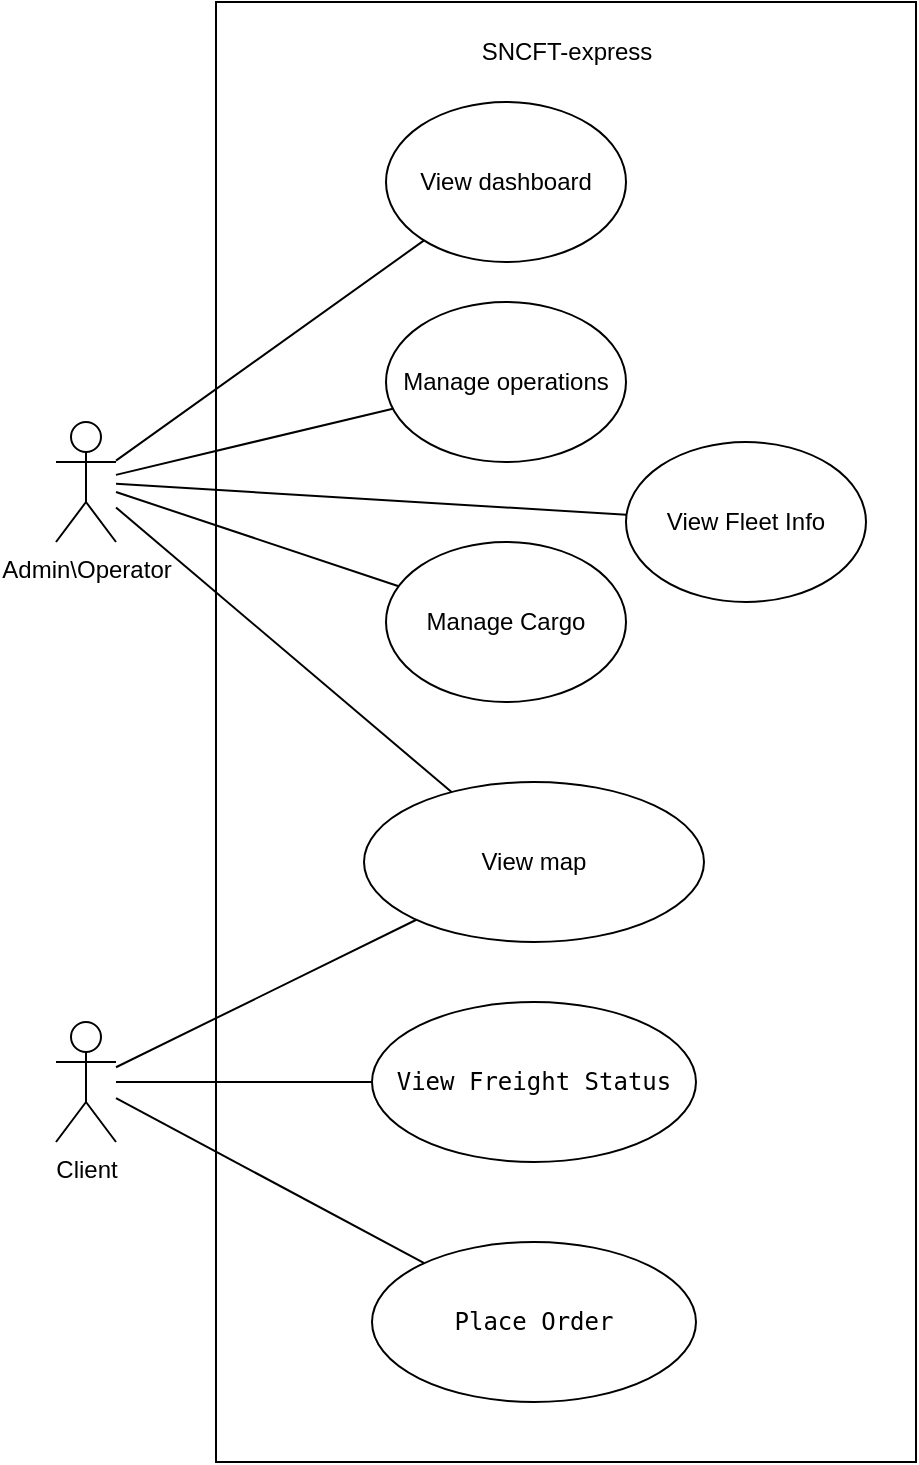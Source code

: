 <mxfile version="24.7.10">
  <diagram name="Page-1" id="23Lkt4xTfmKrICEPApLP">
    <mxGraphModel dx="1500" dy="797" grid="1" gridSize="10" guides="1" tooltips="1" connect="1" arrows="1" fold="1" page="1" pageScale="1" pageWidth="850" pageHeight="1100" math="0" shadow="0">
      <root>
        <mxCell id="0" />
        <mxCell id="1" parent="0" />
        <mxCell id="yOTFBE5Q1elsiA0LsI01-1" value="Admin\Operator" style="shape=umlActor;verticalLabelPosition=bottom;verticalAlign=top;html=1;outlineConnect=0;" vertex="1" parent="1">
          <mxGeometry x="230" y="400" width="30" height="60" as="geometry" />
        </mxCell>
        <mxCell id="yOTFBE5Q1elsiA0LsI01-2" value="&lt;div&gt;Client&lt;/div&gt;&lt;div&gt;&lt;br&gt;&lt;/div&gt;" style="shape=umlActor;verticalLabelPosition=bottom;verticalAlign=top;html=1;outlineConnect=0;" vertex="1" parent="1">
          <mxGeometry x="230" y="700" width="30" height="60" as="geometry" />
        </mxCell>
        <mxCell id="yOTFBE5Q1elsiA0LsI01-3" value="View dashboard" style="ellipse;whiteSpace=wrap;html=1;" vertex="1" parent="1">
          <mxGeometry x="395" y="240" width="120" height="80" as="geometry" />
        </mxCell>
        <mxCell id="yOTFBE5Q1elsiA0LsI01-4" value="Manage operations" style="ellipse;whiteSpace=wrap;html=1;" vertex="1" parent="1">
          <mxGeometry x="395" y="340" width="120" height="80" as="geometry" />
        </mxCell>
        <mxCell id="yOTFBE5Q1elsiA0LsI01-5" value="View Fleet Info" style="ellipse;whiteSpace=wrap;html=1;" vertex="1" parent="1">
          <mxGeometry x="515" y="410" width="120" height="80" as="geometry" />
        </mxCell>
        <mxCell id="yOTFBE5Q1elsiA0LsI01-6" value="Manage Cargo" style="ellipse;whiteSpace=wrap;html=1;" vertex="1" parent="1">
          <mxGeometry x="395" y="460" width="120" height="80" as="geometry" />
        </mxCell>
        <mxCell id="yOTFBE5Q1elsiA0LsI01-12" value="SNCFT-express" style="text;html=1;align=center;verticalAlign=middle;whiteSpace=wrap;rounded=0;" vertex="1" parent="1">
          <mxGeometry x="432.5" y="200" width="105" height="30" as="geometry" />
        </mxCell>
        <mxCell id="yOTFBE5Q1elsiA0LsI01-15" value="" style="endArrow=none;html=1;rounded=0;" edge="1" parent="1" source="yOTFBE5Q1elsiA0LsI01-4" target="yOTFBE5Q1elsiA0LsI01-1">
          <mxGeometry width="50" height="50" relative="1" as="geometry">
            <mxPoint x="280" y="339.231" as="sourcePoint" />
            <mxPoint x="210" y="300" as="targetPoint" />
          </mxGeometry>
        </mxCell>
        <mxCell id="yOTFBE5Q1elsiA0LsI01-16" value="" style="endArrow=none;html=1;rounded=0;" edge="1" parent="1" source="yOTFBE5Q1elsiA0LsI01-3" target="yOTFBE5Q1elsiA0LsI01-1">
          <mxGeometry width="50" height="50" relative="1" as="geometry">
            <mxPoint x="390" y="250" as="sourcePoint" />
            <mxPoint x="210" y="300" as="targetPoint" />
          </mxGeometry>
        </mxCell>
        <mxCell id="yOTFBE5Q1elsiA0LsI01-17" value="" style="endArrow=none;html=1;rounded=0;" edge="1" parent="1" source="yOTFBE5Q1elsiA0LsI01-1" target="yOTFBE5Q1elsiA0LsI01-5">
          <mxGeometry width="50" height="50" relative="1" as="geometry">
            <mxPoint x="210" y="300" as="sourcePoint" />
            <mxPoint x="270" y="370" as="targetPoint" />
          </mxGeometry>
        </mxCell>
        <mxCell id="yOTFBE5Q1elsiA0LsI01-18" value="" style="endArrow=none;html=1;rounded=0;" edge="1" parent="1" source="yOTFBE5Q1elsiA0LsI01-1" target="yOTFBE5Q1elsiA0LsI01-6">
          <mxGeometry width="50" height="50" relative="1" as="geometry">
            <mxPoint x="220" y="420" as="sourcePoint" />
            <mxPoint x="270" y="370" as="targetPoint" />
          </mxGeometry>
        </mxCell>
        <mxCell id="yOTFBE5Q1elsiA0LsI01-19" value="&lt;pre&gt;&lt;code&gt;View Freight Status&lt;/code&gt;&lt;/pre&gt;" style="ellipse;whiteSpace=wrap;html=1;" vertex="1" parent="1">
          <mxGeometry x="388" y="690" width="162" height="80" as="geometry" />
        </mxCell>
        <mxCell id="yOTFBE5Q1elsiA0LsI01-20" value="&lt;pre&gt;&lt;code&gt;Place Order&lt;/code&gt;&lt;/pre&gt;" style="ellipse;whiteSpace=wrap;html=1;" vertex="1" parent="1">
          <mxGeometry x="388" y="810" width="162" height="80" as="geometry" />
        </mxCell>
        <mxCell id="yOTFBE5Q1elsiA0LsI01-21" value="" style="endArrow=none;html=1;rounded=0;" edge="1" parent="1" source="yOTFBE5Q1elsiA0LsI01-19" target="yOTFBE5Q1elsiA0LsI01-2">
          <mxGeometry width="50" height="50" relative="1" as="geometry">
            <mxPoint x="530" y="660" as="sourcePoint" />
            <mxPoint x="580" y="610" as="targetPoint" />
          </mxGeometry>
        </mxCell>
        <mxCell id="yOTFBE5Q1elsiA0LsI01-22" value="" style="endArrow=none;html=1;rounded=0;" edge="1" parent="1" source="yOTFBE5Q1elsiA0LsI01-2" target="yOTFBE5Q1elsiA0LsI01-20">
          <mxGeometry width="50" height="50" relative="1" as="geometry">
            <mxPoint x="280" y="860" as="sourcePoint" />
            <mxPoint x="330" y="810" as="targetPoint" />
          </mxGeometry>
        </mxCell>
        <mxCell id="yOTFBE5Q1elsiA0LsI01-25" value="&lt;div&gt;View map&lt;/div&gt;" style="ellipse;whiteSpace=wrap;html=1;" vertex="1" parent="1">
          <mxGeometry x="384" y="580" width="170" height="80" as="geometry" />
        </mxCell>
        <mxCell id="yOTFBE5Q1elsiA0LsI01-27" value="" style="endArrow=none;html=1;rounded=0;" edge="1" parent="1" source="yOTFBE5Q1elsiA0LsI01-2" target="yOTFBE5Q1elsiA0LsI01-25">
          <mxGeometry width="50" height="50" relative="1" as="geometry">
            <mxPoint x="280" y="600" as="sourcePoint" />
            <mxPoint x="330" y="550" as="targetPoint" />
          </mxGeometry>
        </mxCell>
        <mxCell id="yOTFBE5Q1elsiA0LsI01-28" value="" style="endArrow=none;html=1;rounded=0;" edge="1" parent="1" source="yOTFBE5Q1elsiA0LsI01-1" target="yOTFBE5Q1elsiA0LsI01-25">
          <mxGeometry width="50" height="50" relative="1" as="geometry">
            <mxPoint x="220" y="580" as="sourcePoint" />
            <mxPoint x="270" y="530" as="targetPoint" />
          </mxGeometry>
        </mxCell>
        <mxCell id="yOTFBE5Q1elsiA0LsI01-32" value="" style="rounded=0;whiteSpace=wrap;html=1;fillColor=none;" vertex="1" parent="1">
          <mxGeometry x="310" y="190" width="350" height="730" as="geometry" />
        </mxCell>
      </root>
    </mxGraphModel>
  </diagram>
</mxfile>
